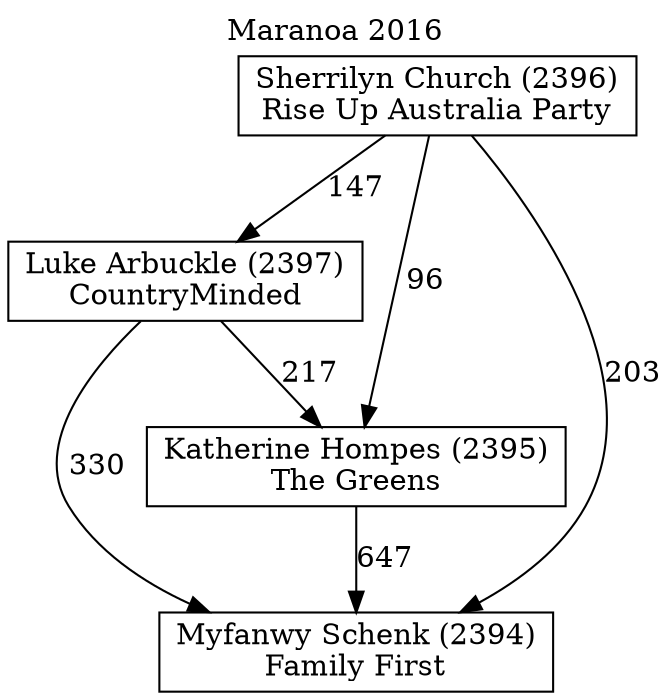 // House preference flow
digraph "Myfanwy Schenk (2394)_Maranoa_2016" {
	graph [label="Maranoa 2016" labelloc=t mclimit=10]
	node [shape=box]
	"Sherrilyn Church (2396)" [label="Sherrilyn Church (2396)
Rise Up Australia Party"]
	"Luke Arbuckle (2397)" [label="Luke Arbuckle (2397)
CountryMinded"]
	"Katherine Hompes (2395)" [label="Katherine Hompes (2395)
The Greens"]
	"Myfanwy Schenk (2394)" [label="Myfanwy Schenk (2394)
Family First"]
	"Luke Arbuckle (2397)" -> "Katherine Hompes (2395)" [label=217]
	"Sherrilyn Church (2396)" -> "Myfanwy Schenk (2394)" [label=203]
	"Katherine Hompes (2395)" -> "Myfanwy Schenk (2394)" [label=647]
	"Sherrilyn Church (2396)" -> "Luke Arbuckle (2397)" [label=147]
	"Sherrilyn Church (2396)" -> "Katherine Hompes (2395)" [label=96]
	"Luke Arbuckle (2397)" -> "Myfanwy Schenk (2394)" [label=330]
}

